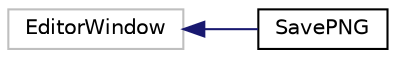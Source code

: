 digraph "Graphical Class Hierarchy"
{
  edge [fontname="Helvetica",fontsize="10",labelfontname="Helvetica",labelfontsize="10"];
  node [fontname="Helvetica",fontsize="10",shape=record];
  rankdir="LR";
  Node56 [label="EditorWindow",height=0.2,width=0.4,color="grey75", fillcolor="white", style="filled"];
  Node56 -> Node0 [dir="back",color="midnightblue",fontsize="10",style="solid",fontname="Helvetica"];
  Node0 [label="SavePNG",height=0.2,width=0.4,color="black", fillcolor="white", style="filled",URL="$class_save_p_n_g.html"];
}
